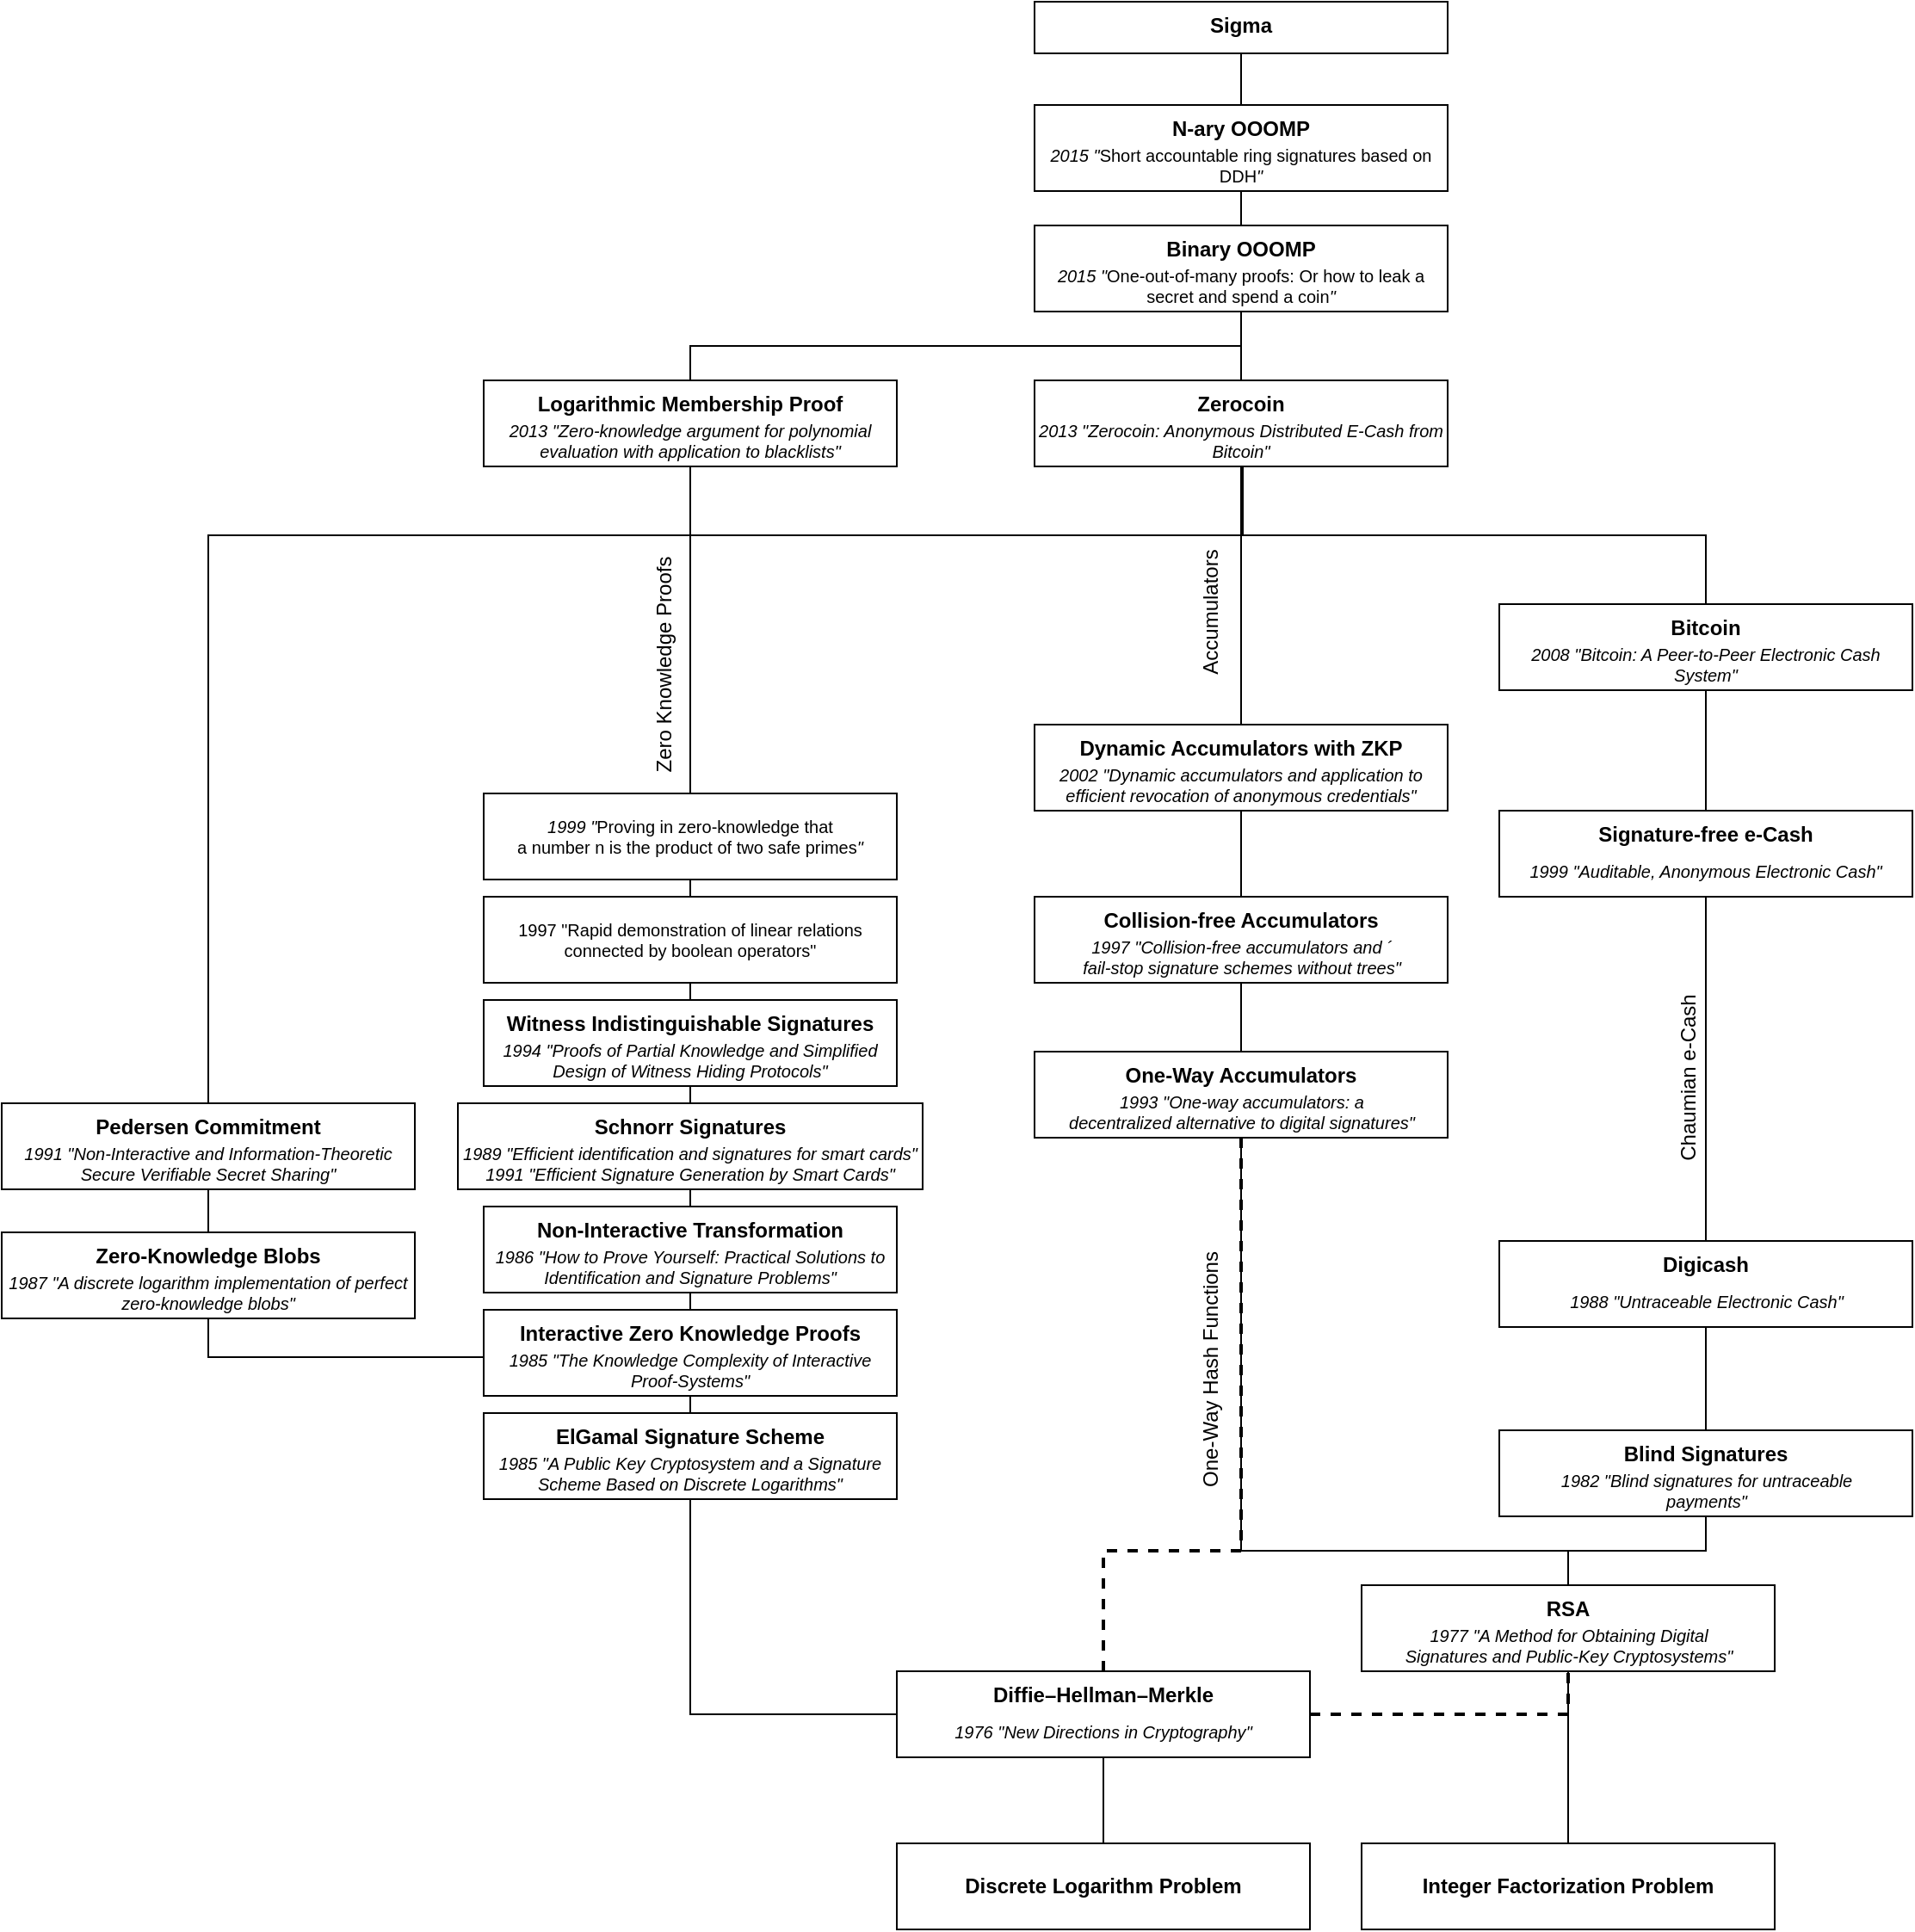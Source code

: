 <mxfile version="22.1.21" type="device">
  <diagram name="Page-1" id="_Gakuy9Rwmy7J1l9Ox4a">
    <mxGraphModel dx="1876" dy="2289" grid="1" gridSize="10" guides="1" tooltips="1" connect="1" arrows="1" fold="1" page="1" pageScale="1" pageWidth="850" pageHeight="1100" math="0" shadow="0">
      <root>
        <mxCell id="0" />
        <mxCell id="1" parent="0" />
        <mxCell id="KyD_eOTLhy94dCNybC4f-15" style="edgeStyle=orthogonalEdgeStyle;rounded=0;orthogonalLoop=1;jettySize=auto;html=1;exitX=0.5;exitY=0;exitDx=0;exitDy=0;entryX=0.5;entryY=1;entryDx=0;entryDy=0;endArrow=none;endFill=0;" parent="1" source="5OxK8GY9uhZKVVhu8Ng6-3" target="KyD_eOTLhy94dCNybC4f-4" edge="1">
          <mxGeometry relative="1" as="geometry" />
        </mxCell>
        <mxCell id="nzbw7blMAr6pjb6i6NWN-11" style="edgeStyle=orthogonalEdgeStyle;rounded=0;orthogonalLoop=1;jettySize=auto;html=1;exitX=0.5;exitY=0;exitDx=0;exitDy=0;entryX=0.5;entryY=1;entryDx=0;entryDy=0;endArrow=none;endFill=0;" parent="1" source="5OxK8GY9uhZKVVhu8Ng6-3" target="nzbw7blMAr6pjb6i6NWN-8" edge="1">
          <mxGeometry relative="1" as="geometry">
            <Array as="points">
              <mxPoint x="190" y="870" />
              <mxPoint y="870" />
            </Array>
          </mxGeometry>
        </mxCell>
        <mxCell id="5OxK8GY9uhZKVVhu8Ng6-3" value="RSA" style="rounded=0;whiteSpace=wrap;html=1;verticalAlign=top;fontStyle=1" parent="1" vertex="1">
          <mxGeometry x="70" y="890" width="240" height="50" as="geometry" />
        </mxCell>
        <mxCell id="5OxK8GY9uhZKVVhu8Ng6-4" value="&lt;div style=&quot;font-size: 10px;&quot;&gt;&lt;i style=&quot;font-size: 10px;&quot;&gt;1977 &quot;A Method for Obtaining Digital&lt;/i&gt;&lt;/div&gt;&lt;div style=&quot;font-size: 10px;&quot;&gt;&lt;i style=&quot;font-size: 10px;&quot;&gt;Signatures and Public-Key Cryptosystems&quot;&lt;/i&gt;&lt;/div&gt;" style="text;html=1;strokeColor=none;fillColor=none;align=center;verticalAlign=middle;whiteSpace=wrap;rounded=0;fontSize=10;" parent="1" vertex="1">
          <mxGeometry x="87.5" y="910" width="205" height="30" as="geometry" />
        </mxCell>
        <mxCell id="bKiuF4yFzHOzXGZw1D5E-57" style="edgeStyle=orthogonalEdgeStyle;rounded=0;orthogonalLoop=1;jettySize=auto;html=1;exitX=1;exitY=0.5;exitDx=0;exitDy=0;entryX=0.5;entryY=1;entryDx=0;entryDy=0;endArrow=none;endFill=0;strokeWidth=2;dashed=1;" parent="1" source="5OxK8GY9uhZKVVhu8Ng6-5" target="5OxK8GY9uhZKVVhu8Ng6-4" edge="1">
          <mxGeometry relative="1" as="geometry">
            <mxPoint x="330" y="1090" as="sourcePoint" />
          </mxGeometry>
        </mxCell>
        <mxCell id="nzbw7blMAr6pjb6i6NWN-13" style="edgeStyle=orthogonalEdgeStyle;rounded=0;orthogonalLoop=1;jettySize=auto;html=1;exitX=0.5;exitY=0;exitDx=0;exitDy=0;entryX=0.5;entryY=1;entryDx=0;entryDy=0;dashed=1;strokeWidth=2;endArrow=none;endFill=0;" parent="1" source="5OxK8GY9uhZKVVhu8Ng6-5" target="nzbw7blMAr6pjb6i6NWN-8" edge="1">
          <mxGeometry relative="1" as="geometry">
            <Array as="points">
              <mxPoint x="-80" y="870" />
              <mxPoint y="870" />
            </Array>
          </mxGeometry>
        </mxCell>
        <mxCell id="CaObLDD9Qa8IoBOlciWS-10" style="edgeStyle=orthogonalEdgeStyle;rounded=0;orthogonalLoop=1;jettySize=auto;html=1;exitX=0;exitY=0.5;exitDx=0;exitDy=0;entryX=0.5;entryY=1;entryDx=0;entryDy=0;endArrow=none;endFill=0;" parent="1" source="5OxK8GY9uhZKVVhu8Ng6-5" target="CaObLDD9Qa8IoBOlciWS-2" edge="1">
          <mxGeometry relative="1" as="geometry" />
        </mxCell>
        <mxCell id="5OxK8GY9uhZKVVhu8Ng6-5" value="Diffie–Hellman–Merkle" style="rounded=0;whiteSpace=wrap;html=1;verticalAlign=top;fontStyle=1" parent="1" vertex="1">
          <mxGeometry x="-200" y="940" width="240" height="50" as="geometry" />
        </mxCell>
        <mxCell id="5OxK8GY9uhZKVVhu8Ng6-6" value="&lt;div style=&quot;font-size: 10px;&quot;&gt;&lt;i style=&quot;font-size: 10px;&quot;&gt;1976 &quot;New Directions in Cryptography&lt;/i&gt;&lt;i style=&quot;background-color: initial;&quot;&gt;&quot;&lt;/i&gt;&lt;/div&gt;" style="text;html=1;strokeColor=none;fillColor=none;align=center;verticalAlign=middle;whiteSpace=wrap;rounded=0;fontSize=10;" parent="1" vertex="1">
          <mxGeometry x="-190" y="960" width="220" height="30" as="geometry" />
        </mxCell>
        <mxCell id="5OxK8GY9uhZKVVhu8Ng6-11" style="edgeStyle=orthogonalEdgeStyle;rounded=0;orthogonalLoop=1;jettySize=auto;html=1;exitX=0.5;exitY=0;exitDx=0;exitDy=0;entryX=0.5;entryY=1;entryDx=0;entryDy=0;endArrow=none;endFill=0;" parent="1" source="5OxK8GY9uhZKVVhu8Ng6-7" target="5OxK8GY9uhZKVVhu8Ng6-6" edge="1">
          <mxGeometry relative="1" as="geometry" />
        </mxCell>
        <mxCell id="5OxK8GY9uhZKVVhu8Ng6-7" value="Discrete Logarithm Problem" style="rounded=0;whiteSpace=wrap;html=1;fontStyle=1" parent="1" vertex="1">
          <mxGeometry x="-200" y="1040" width="240" height="50" as="geometry" />
        </mxCell>
        <mxCell id="bKiuF4yFzHOzXGZw1D5E-45" style="edgeStyle=orthogonalEdgeStyle;rounded=0;orthogonalLoop=1;jettySize=auto;html=1;exitX=0.5;exitY=0;exitDx=0;exitDy=0;endArrow=none;endFill=0;" parent="1" source="5OxK8GY9uhZKVVhu8Ng6-8" target="5OxK8GY9uhZKVVhu8Ng6-4" edge="1">
          <mxGeometry relative="1" as="geometry" />
        </mxCell>
        <mxCell id="5OxK8GY9uhZKVVhu8Ng6-8" value="Integer Factorization Problem" style="rounded=0;whiteSpace=wrap;html=1;fontStyle=1" parent="1" vertex="1">
          <mxGeometry x="70" y="1040" width="240" height="50" as="geometry" />
        </mxCell>
        <mxCell id="s5rz5R7kNPWqgCDR-JUC-4" style="edgeStyle=orthogonalEdgeStyle;rounded=0;orthogonalLoop=1;jettySize=auto;html=1;exitX=0.5;exitY=0;exitDx=0;exitDy=0;entryX=0.5;entryY=1;entryDx=0;entryDy=0;endArrow=none;endFill=0;" edge="1" parent="1" source="KyD_eOTLhy94dCNybC4f-1" target="s5rz5R7kNPWqgCDR-JUC-3">
          <mxGeometry relative="1" as="geometry" />
        </mxCell>
        <mxCell id="KyD_eOTLhy94dCNybC4f-1" value="Zerocoin" style="rounded=0;whiteSpace=wrap;html=1;verticalAlign=top;fontStyle=1" parent="1" vertex="1">
          <mxGeometry x="-120" y="190" width="240" height="50" as="geometry" />
        </mxCell>
        <mxCell id="KyD_eOTLhy94dCNybC4f-2" value="&lt;div style=&quot;font-size: 10px;&quot;&gt;&lt;/div&gt;&lt;i&gt;2013 &quot;Zerocoin: Anonymous Distributed E-Cash from Bitcoin&quot;&lt;br&gt;&lt;/i&gt;" style="text;html=1;strokeColor=none;fillColor=none;align=center;verticalAlign=middle;whiteSpace=wrap;rounded=0;fontSize=10;" parent="1" vertex="1">
          <mxGeometry x="-120" y="210" width="240" height="30" as="geometry" />
        </mxCell>
        <mxCell id="KyD_eOTLhy94dCNybC4f-7" style="edgeStyle=orthogonalEdgeStyle;rounded=0;orthogonalLoop=1;jettySize=auto;html=1;exitX=0.5;exitY=0;exitDx=0;exitDy=0;entryX=0.5;entryY=1;entryDx=0;entryDy=0;endArrow=none;endFill=0;" parent="1" source="KyD_eOTLhy94dCNybC4f-3" target="KyD_eOTLhy94dCNybC4f-6" edge="1">
          <mxGeometry relative="1" as="geometry" />
        </mxCell>
        <mxCell id="KyD_eOTLhy94dCNybC4f-3" value="Blind Signatures" style="rounded=0;whiteSpace=wrap;html=1;verticalAlign=top;fontStyle=1" parent="1" vertex="1">
          <mxGeometry x="150" y="800" width="240" height="50" as="geometry" />
        </mxCell>
        <mxCell id="KyD_eOTLhy94dCNybC4f-4" value="&lt;div style=&quot;font-size: 10px;&quot;&gt;&lt;i&gt;1982 &quot;Blind signatures for untraceable payments&quot;&lt;/i&gt;&lt;/div&gt;" style="text;html=1;strokeColor=none;fillColor=none;align=center;verticalAlign=middle;whiteSpace=wrap;rounded=0;fontSize=10;" parent="1" vertex="1">
          <mxGeometry x="167.5" y="820" width="205" height="30" as="geometry" />
        </mxCell>
        <mxCell id="KyD_eOTLhy94dCNybC4f-19" style="edgeStyle=orthogonalEdgeStyle;rounded=0;orthogonalLoop=1;jettySize=auto;html=1;exitX=0.5;exitY=0;exitDx=0;exitDy=0;entryX=0.5;entryY=1;entryDx=0;entryDy=0;endArrow=none;endFill=0;" parent="1" source="KyD_eOTLhy94dCNybC4f-5" target="KyD_eOTLhy94dCNybC4f-18" edge="1">
          <mxGeometry relative="1" as="geometry" />
        </mxCell>
        <mxCell id="KyD_eOTLhy94dCNybC4f-5" value="Digicash" style="rounded=0;whiteSpace=wrap;html=1;verticalAlign=top;fontStyle=1" parent="1" vertex="1">
          <mxGeometry x="150" y="690" width="240" height="50" as="geometry" />
        </mxCell>
        <mxCell id="KyD_eOTLhy94dCNybC4f-6" value="&lt;div style=&quot;font-size: 10px;&quot;&gt;&lt;i&gt;1988 &quot;Untraceable Electronic Cash&quot;&lt;/i&gt;&lt;/div&gt;" style="text;html=1;strokeColor=none;fillColor=none;align=center;verticalAlign=middle;whiteSpace=wrap;rounded=0;fontSize=10;" parent="1" vertex="1">
          <mxGeometry x="167.5" y="710" width="205" height="30" as="geometry" />
        </mxCell>
        <mxCell id="PVdPPHzCQSvvqk6dLM3M-4" style="edgeStyle=orthogonalEdgeStyle;rounded=0;orthogonalLoop=1;jettySize=auto;html=1;exitX=0.5;exitY=0;exitDx=0;exitDy=0;entryX=0.5;entryY=1;entryDx=0;entryDy=0;endArrow=none;endFill=0;" parent="1" source="KyD_eOTLhy94dCNybC4f-17" target="PVdPPHzCQSvvqk6dLM3M-2" edge="1">
          <mxGeometry relative="1" as="geometry" />
        </mxCell>
        <mxCell id="KyD_eOTLhy94dCNybC4f-17" value="Signature-free e-Cash" style="rounded=0;whiteSpace=wrap;html=1;verticalAlign=top;fontStyle=1" parent="1" vertex="1">
          <mxGeometry x="150" y="440" width="240" height="50" as="geometry" />
        </mxCell>
        <mxCell id="KyD_eOTLhy94dCNybC4f-18" value="&lt;div style=&quot;&quot;&gt;1999 &quot;Auditable, Anonymous Electronic Cash&quot;&lt;/div&gt;" style="text;html=1;strokeColor=none;fillColor=none;align=center;verticalAlign=middle;whiteSpace=wrap;rounded=0;fontSize=10;fontStyle=2" parent="1" vertex="1">
          <mxGeometry x="150" y="460" width="240" height="30" as="geometry" />
        </mxCell>
        <mxCell id="nzbw7blMAr6pjb6i6NWN-12" style="edgeStyle=orthogonalEdgeStyle;rounded=0;orthogonalLoop=1;jettySize=auto;html=1;exitX=0.5;exitY=0;exitDx=0;exitDy=0;entryX=0.5;entryY=1;entryDx=0;entryDy=0;endArrow=none;endFill=0;" parent="1" source="nzbw7blMAr6pjb6i6NWN-3" target="KyD_eOTLhy94dCNybC4f-2" edge="1">
          <mxGeometry relative="1" as="geometry" />
        </mxCell>
        <mxCell id="nzbw7blMAr6pjb6i6NWN-3" value="Dynamic Accumulators with ZKP" style="rounded=0;whiteSpace=wrap;html=1;verticalAlign=top;fontStyle=1" parent="1" vertex="1">
          <mxGeometry x="-120" y="390" width="240" height="50" as="geometry" />
        </mxCell>
        <mxCell id="nzbw7blMAr6pjb6i6NWN-4" value="&lt;div style=&quot;font-size: 10px;&quot;&gt;&lt;span&gt;2002 &quot;&lt;/span&gt;Dynamic accumulators&amp;nbsp;&lt;span style=&quot;background-color: initial;&quot;&gt;and application to efficient revocation of anonymous credentials&quot;&lt;/span&gt;&lt;/div&gt;" style="text;html=1;strokeColor=none;fillColor=none;align=center;verticalAlign=middle;whiteSpace=wrap;rounded=0;fontSize=10;fontStyle=2" parent="1" vertex="1">
          <mxGeometry x="-120" y="410" width="240" height="30" as="geometry" />
        </mxCell>
        <mxCell id="nzbw7blMAr6pjb6i6NWN-10" style="edgeStyle=orthogonalEdgeStyle;rounded=0;orthogonalLoop=1;jettySize=auto;html=1;exitX=0.5;exitY=0;exitDx=0;exitDy=0;endArrow=none;endFill=0;" parent="1" source="nzbw7blMAr6pjb6i6NWN-5" target="nzbw7blMAr6pjb6i6NWN-4" edge="1">
          <mxGeometry relative="1" as="geometry" />
        </mxCell>
        <mxCell id="nzbw7blMAr6pjb6i6NWN-5" value="Collision-free Accumulators" style="rounded=0;whiteSpace=wrap;html=1;verticalAlign=top;fontStyle=1" parent="1" vertex="1">
          <mxGeometry x="-120" y="490" width="240" height="50" as="geometry" />
        </mxCell>
        <mxCell id="nzbw7blMAr6pjb6i6NWN-6" value="&lt;div style=&quot;font-size: 10px;&quot;&gt;&lt;span&gt;1997 &quot;&lt;/span&gt;Collision-free accumulators and ´&lt;/div&gt;&lt;div&gt;fail-stop signature schemes without trees&quot;&lt;/div&gt;" style="text;html=1;strokeColor=none;fillColor=none;align=center;verticalAlign=middle;whiteSpace=wrap;rounded=0;fontSize=10;fontStyle=2" parent="1" vertex="1">
          <mxGeometry x="-102.5" y="510" width="205" height="30" as="geometry" />
        </mxCell>
        <mxCell id="nzbw7blMAr6pjb6i6NWN-9" style="edgeStyle=orthogonalEdgeStyle;rounded=0;orthogonalLoop=1;jettySize=auto;html=1;exitX=0.5;exitY=0;exitDx=0;exitDy=0;entryX=0.5;entryY=1;entryDx=0;entryDy=0;endArrow=none;endFill=0;" parent="1" source="nzbw7blMAr6pjb6i6NWN-7" target="nzbw7blMAr6pjb6i6NWN-6" edge="1">
          <mxGeometry relative="1" as="geometry" />
        </mxCell>
        <mxCell id="nzbw7blMAr6pjb6i6NWN-7" value="One-Way Accumulators" style="rounded=0;whiteSpace=wrap;html=1;verticalAlign=top;fontStyle=1" parent="1" vertex="1">
          <mxGeometry x="-120" y="580" width="240" height="50" as="geometry" />
        </mxCell>
        <mxCell id="nzbw7blMAr6pjb6i6NWN-8" value="&lt;div style=&quot;font-size: 10px;&quot;&gt;&lt;span&gt;1993 &quot;&lt;/span&gt;One-way accumulators: a&lt;/div&gt;&lt;div&gt;decentralized alternative to digital signatures&quot;&lt;/div&gt;" style="text;html=1;strokeColor=none;fillColor=none;align=center;verticalAlign=middle;whiteSpace=wrap;rounded=0;fontSize=10;fontStyle=2" parent="1" vertex="1">
          <mxGeometry x="-102.5" y="600" width="205" height="30" as="geometry" />
        </mxCell>
        <mxCell id="nzbw7blMAr6pjb6i6NWN-14" value="One-Way Hash Functions" style="text;html=1;strokeColor=none;fillColor=none;align=center;verticalAlign=middle;whiteSpace=wrap;rounded=0;rotation=-90;" parent="1" vertex="1">
          <mxGeometry x="-102.5" y="750" width="170" height="30" as="geometry" />
        </mxCell>
        <mxCell id="nzbw7blMAr6pjb6i6NWN-15" value="Chaumian e-Cash" style="text;html=1;strokeColor=none;fillColor=none;align=center;verticalAlign=middle;whiteSpace=wrap;rounded=0;rotation=-90;" parent="1" vertex="1">
          <mxGeometry x="200" y="580" width="120" height="30" as="geometry" />
        </mxCell>
        <mxCell id="nzbw7blMAr6pjb6i6NWN-20" value="Accumulators" style="text;html=1;strokeColor=none;fillColor=none;align=center;verticalAlign=middle;whiteSpace=wrap;rounded=0;rotation=-90;" parent="1" vertex="1">
          <mxGeometry x="-102.5" y="310" width="170" height="30" as="geometry" />
        </mxCell>
        <mxCell id="PVdPPHzCQSvvqk6dLM3M-5" style="edgeStyle=orthogonalEdgeStyle;rounded=0;orthogonalLoop=1;jettySize=auto;html=1;exitX=0.5;exitY=0;exitDx=0;exitDy=0;entryX=0.5;entryY=1;entryDx=0;entryDy=0;endArrow=none;endFill=0;" parent="1" source="PVdPPHzCQSvvqk6dLM3M-1" target="KyD_eOTLhy94dCNybC4f-2" edge="1">
          <mxGeometry relative="1" as="geometry" />
        </mxCell>
        <mxCell id="PVdPPHzCQSvvqk6dLM3M-1" value="Bitcoin" style="rounded=0;whiteSpace=wrap;html=1;verticalAlign=top;fontStyle=1" parent="1" vertex="1">
          <mxGeometry x="150" y="320" width="240" height="50" as="geometry" />
        </mxCell>
        <mxCell id="PVdPPHzCQSvvqk6dLM3M-2" value="&lt;div style=&quot;font-size: 10px;&quot;&gt;&lt;/div&gt;&lt;i&gt;2008 &quot;Bitcoin: A Peer-to-Peer Electronic Cash System&quot;&lt;br&gt;&lt;/i&gt;" style="text;html=1;strokeColor=none;fillColor=none;align=center;verticalAlign=middle;whiteSpace=wrap;rounded=0;fontSize=10;" parent="1" vertex="1">
          <mxGeometry x="150" y="340" width="240" height="30" as="geometry" />
        </mxCell>
        <mxCell id="CaObLDD9Qa8IoBOlciWS-11" style="edgeStyle=orthogonalEdgeStyle;rounded=0;orthogonalLoop=1;jettySize=auto;html=1;exitX=0.5;exitY=0;exitDx=0;exitDy=0;entryX=0.5;entryY=1;entryDx=0;entryDy=0;endArrow=none;endFill=0;" parent="1" source="CaObLDD9Qa8IoBOlciWS-1" target="CaObLDD9Qa8IoBOlciWS-5" edge="1">
          <mxGeometry relative="1" as="geometry" />
        </mxCell>
        <mxCell id="CaObLDD9Qa8IoBOlciWS-1" value="ElGamal Signature Scheme" style="rounded=0;whiteSpace=wrap;html=1;verticalAlign=top;fontStyle=1" parent="1" vertex="1">
          <mxGeometry x="-440" y="790" width="240" height="50" as="geometry" />
        </mxCell>
        <mxCell id="CaObLDD9Qa8IoBOlciWS-2" value="1985 &quot;A Public Key Cryptosystem and a Signature Scheme Based on Discrete Logarithms&quot;" style="text;html=1;strokeColor=none;fillColor=none;align=center;verticalAlign=middle;whiteSpace=wrap;rounded=0;fontSize=10;fontStyle=2" parent="1" vertex="1">
          <mxGeometry x="-440" y="810" width="240" height="30" as="geometry" />
        </mxCell>
        <mxCell id="CaObLDD9Qa8IoBOlciWS-3" style="edgeStyle=orthogonalEdgeStyle;rounded=0;orthogonalLoop=1;jettySize=auto;html=1;exitX=0.5;exitY=0;exitDx=0;exitDy=0;entryX=0.5;entryY=1;entryDx=0;entryDy=0;endArrow=none;endFill=0;" parent="1" source="CaObLDD9Qa8IoBOlciWS-4" target="CaObLDD9Qa8IoBOlciWS-7" edge="1">
          <mxGeometry relative="1" as="geometry" />
        </mxCell>
        <mxCell id="CaObLDD9Qa8IoBOlciWS-4" value="Interactive Zero Knowledge Proofs" style="rounded=0;whiteSpace=wrap;html=1;verticalAlign=top;fontStyle=1" parent="1" vertex="1">
          <mxGeometry x="-440" y="730" width="240" height="50" as="geometry" />
        </mxCell>
        <mxCell id="CaObLDD9Qa8IoBOlciWS-19" style="edgeStyle=orthogonalEdgeStyle;rounded=0;orthogonalLoop=1;jettySize=auto;html=1;exitX=0;exitY=0.25;exitDx=0;exitDy=0;entryX=0.5;entryY=1;entryDx=0;entryDy=0;endArrow=none;endFill=0;" parent="1" source="CaObLDD9Qa8IoBOlciWS-5" target="CaObLDD9Qa8IoBOlciWS-18" edge="1">
          <mxGeometry relative="1" as="geometry" />
        </mxCell>
        <mxCell id="CaObLDD9Qa8IoBOlciWS-5" value="&lt;span style=&quot;background-color: initial;&quot;&gt;1985 &quot;The Knowledge Complexity of Interactive Proof-Systems&quot;&lt;br&gt;&lt;/span&gt;" style="text;html=1;strokeColor=none;fillColor=none;align=center;verticalAlign=middle;whiteSpace=wrap;rounded=0;fontSize=10;fontStyle=2" parent="1" vertex="1">
          <mxGeometry x="-440" y="750" width="240" height="30" as="geometry" />
        </mxCell>
        <mxCell id="CaObLDD9Qa8IoBOlciWS-12" style="edgeStyle=orthogonalEdgeStyle;rounded=0;orthogonalLoop=1;jettySize=auto;html=1;exitX=0.5;exitY=0;exitDx=0;exitDy=0;entryX=0.5;entryY=1;entryDx=0;entryDy=0;endArrow=none;endFill=0;" parent="1" source="CaObLDD9Qa8IoBOlciWS-6" target="CaObLDD9Qa8IoBOlciWS-9" edge="1">
          <mxGeometry relative="1" as="geometry" />
        </mxCell>
        <mxCell id="CaObLDD9Qa8IoBOlciWS-6" value="Non-Interactive Transformation" style="rounded=0;whiteSpace=wrap;html=1;verticalAlign=top;fontStyle=1" parent="1" vertex="1">
          <mxGeometry x="-440" y="670" width="240" height="50" as="geometry" />
        </mxCell>
        <mxCell id="CaObLDD9Qa8IoBOlciWS-7" value="&lt;span style=&quot;background-color: initial;&quot;&gt;1986 &quot;How to Prove Yourself: Practical Solutions to Identification and Signature Problems&quot;&lt;br&gt;&lt;/span&gt;" style="text;html=1;strokeColor=none;fillColor=none;align=center;verticalAlign=middle;whiteSpace=wrap;rounded=0;fontSize=10;fontStyle=2" parent="1" vertex="1">
          <mxGeometry x="-440" y="690" width="240" height="30" as="geometry" />
        </mxCell>
        <mxCell id="CaObLDD9Qa8IoBOlciWS-24" style="edgeStyle=orthogonalEdgeStyle;rounded=0;orthogonalLoop=1;jettySize=auto;html=1;exitX=0.5;exitY=0;exitDx=0;exitDy=0;entryX=0.5;entryY=1;entryDx=0;entryDy=0;endArrow=none;endFill=0;" parent="1" source="CaObLDD9Qa8IoBOlciWS-8" target="CaObLDD9Qa8IoBOlciWS-21" edge="1">
          <mxGeometry relative="1" as="geometry" />
        </mxCell>
        <mxCell id="CaObLDD9Qa8IoBOlciWS-8" value="Schnorr Signatures" style="rounded=0;whiteSpace=wrap;html=1;verticalAlign=top;fontStyle=1" parent="1" vertex="1">
          <mxGeometry x="-455" y="610" width="270" height="50" as="geometry" />
        </mxCell>
        <mxCell id="CaObLDD9Qa8IoBOlciWS-9" value="&lt;div style=&quot;font-size: 10px;&quot;&gt;&lt;/div&gt;&lt;i&gt;1989 &quot;Efficient identification and signatures for smart cards&quot;&lt;br&gt;1991 &quot;Efficient Signature Generation by Smart Cards&quot;&lt;br&gt;&lt;/i&gt;" style="text;html=1;strokeColor=none;fillColor=none;align=center;verticalAlign=middle;whiteSpace=wrap;rounded=0;fontSize=10;" parent="1" vertex="1">
          <mxGeometry x="-455" y="630" width="270" height="30" as="geometry" />
        </mxCell>
        <mxCell id="CaObLDD9Qa8IoBOlciWS-33" style="edgeStyle=orthogonalEdgeStyle;rounded=0;orthogonalLoop=1;jettySize=auto;html=1;exitX=0.5;exitY=0;exitDx=0;exitDy=0;endArrow=none;endFill=0;" parent="1" source="CaObLDD9Qa8IoBOlciWS-14" edge="1">
          <mxGeometry relative="1" as="geometry">
            <mxPoint y="240" as="targetPoint" />
            <Array as="points">
              <mxPoint x="-600" y="280" />
              <mxPoint x="1" y="280" />
            </Array>
          </mxGeometry>
        </mxCell>
        <mxCell id="CaObLDD9Qa8IoBOlciWS-14" value="Pedersen Commitment" style="rounded=0;whiteSpace=wrap;html=1;verticalAlign=top;fontStyle=1" parent="1" vertex="1">
          <mxGeometry x="-720" y="610" width="240" height="50" as="geometry" />
        </mxCell>
        <mxCell id="CaObLDD9Qa8IoBOlciWS-15" value="1991 &quot;Non-Interactive and Information-Theoretic Secure Verifiable Secret Sharing&quot;" style="text;html=1;strokeColor=none;fillColor=none;align=center;verticalAlign=middle;whiteSpace=wrap;rounded=0;fontSize=10;fontStyle=2" parent="1" vertex="1">
          <mxGeometry x="-720" y="630" width="240" height="30" as="geometry" />
        </mxCell>
        <mxCell id="CaObLDD9Qa8IoBOlciWS-16" style="edgeStyle=orthogonalEdgeStyle;rounded=0;orthogonalLoop=1;jettySize=auto;html=1;exitX=0.5;exitY=0;exitDx=0;exitDy=0;entryX=0.5;entryY=1;entryDx=0;entryDy=0;endArrow=none;endFill=0;" parent="1" source="CaObLDD9Qa8IoBOlciWS-17" target="CaObLDD9Qa8IoBOlciWS-15" edge="1">
          <mxGeometry relative="1" as="geometry" />
        </mxCell>
        <mxCell id="CaObLDD9Qa8IoBOlciWS-17" value=" Zero-Knowledge Blobs" style="rounded=0;whiteSpace=wrap;html=1;verticalAlign=top;fontStyle=1" parent="1" vertex="1">
          <mxGeometry x="-720" y="685" width="240" height="50" as="geometry" />
        </mxCell>
        <mxCell id="CaObLDD9Qa8IoBOlciWS-18" value="1987 &quot;A discrete logarithm implementation of perfect zero-knowledge blobs&quot;" style="text;html=1;strokeColor=none;fillColor=none;align=center;verticalAlign=middle;whiteSpace=wrap;rounded=0;fontSize=10;fontStyle=2" parent="1" vertex="1">
          <mxGeometry x="-720" y="705" width="240" height="30" as="geometry" />
        </mxCell>
        <mxCell id="CaObLDD9Qa8IoBOlciWS-27" style="edgeStyle=orthogonalEdgeStyle;rounded=0;orthogonalLoop=1;jettySize=auto;html=1;exitX=0.5;exitY=0;exitDx=0;exitDy=0;entryX=0.5;entryY=1;entryDx=0;entryDy=0;endArrow=none;endFill=0;" parent="1" source="CaObLDD9Qa8IoBOlciWS-20" target="CaObLDD9Qa8IoBOlciWS-26" edge="1">
          <mxGeometry relative="1" as="geometry" />
        </mxCell>
        <mxCell id="CaObLDD9Qa8IoBOlciWS-20" value="Witness Indistinguishable Signatures" style="rounded=0;whiteSpace=wrap;html=1;verticalAlign=top;fontStyle=1" parent="1" vertex="1">
          <mxGeometry x="-440" y="550" width="240" height="50" as="geometry" />
        </mxCell>
        <mxCell id="CaObLDD9Qa8IoBOlciWS-21" value="&lt;div style=&quot;font-size: 10px;&quot;&gt;&lt;/div&gt;&lt;i&gt;1994 &quot;Proofs of Partial Knowledge and Simplified&lt;div&gt;Design of Witness Hiding Protocols&quot;&lt;/div&gt;&lt;/i&gt;" style="text;html=1;strokeColor=none;fillColor=none;align=center;verticalAlign=middle;whiteSpace=wrap;rounded=0;fontSize=10;" parent="1" vertex="1">
          <mxGeometry x="-440" y="570" width="240" height="30" as="geometry" />
        </mxCell>
        <mxCell id="CaObLDD9Qa8IoBOlciWS-30" style="edgeStyle=orthogonalEdgeStyle;rounded=0;orthogonalLoop=1;jettySize=auto;html=1;exitX=0.5;exitY=0;exitDx=0;exitDy=0;entryX=1;entryY=1;entryDx=0;entryDy=0;endArrow=none;endFill=0;" parent="1" edge="1">
          <mxGeometry relative="1" as="geometry">
            <mxPoint x="-317" y="430" as="sourcePoint" />
            <mxPoint x="0.5" y="240" as="targetPoint" />
            <Array as="points">
              <mxPoint x="-320" y="430" />
              <mxPoint x="-320" y="280" />
              <mxPoint x="1" y="280" />
            </Array>
          </mxGeometry>
        </mxCell>
        <mxCell id="s5rz5R7kNPWqgCDR-JUC-13" style="edgeStyle=orthogonalEdgeStyle;rounded=0;orthogonalLoop=1;jettySize=auto;html=1;exitX=0.5;exitY=0;exitDx=0;exitDy=0;endArrow=none;endFill=0;" edge="1" parent="1" source="CaObLDD9Qa8IoBOlciWS-22">
          <mxGeometry relative="1" as="geometry">
            <mxPoint x="-320" y="190" as="targetPoint" />
          </mxGeometry>
        </mxCell>
        <mxCell id="CaObLDD9Qa8IoBOlciWS-22" value="" style="rounded=0;whiteSpace=wrap;html=1;verticalAlign=top;fontStyle=1" parent="1" vertex="1">
          <mxGeometry x="-440" y="430" width="240" height="50" as="geometry" />
        </mxCell>
        <mxCell id="CaObLDD9Qa8IoBOlciWS-23" value="&lt;div style=&quot;font-size: 10px;&quot;&gt;&lt;/div&gt;&lt;i&gt;1999 &quot;&lt;/i&gt;Proving in zero-knowledge that&lt;br&gt;a number n is the product of two safe primes&lt;span style=&quot;font-style: italic; background-color: initial;&quot;&gt;&quot;&lt;/span&gt;" style="text;html=1;strokeColor=none;fillColor=none;align=center;verticalAlign=middle;whiteSpace=wrap;rounded=0;fontSize=10;" parent="1" vertex="1">
          <mxGeometry x="-440" y="440" width="240" height="30" as="geometry" />
        </mxCell>
        <mxCell id="CaObLDD9Qa8IoBOlciWS-34" style="edgeStyle=orthogonalEdgeStyle;rounded=0;orthogonalLoop=1;jettySize=auto;html=1;exitX=0.5;exitY=0;exitDx=0;exitDy=0;entryX=0.5;entryY=1;entryDx=0;entryDy=0;endArrow=none;endFill=0;" parent="1" source="CaObLDD9Qa8IoBOlciWS-25" target="CaObLDD9Qa8IoBOlciWS-22" edge="1">
          <mxGeometry relative="1" as="geometry" />
        </mxCell>
        <mxCell id="CaObLDD9Qa8IoBOlciWS-25" value="" style="rounded=0;whiteSpace=wrap;html=1;verticalAlign=top;fontStyle=1" parent="1" vertex="1">
          <mxGeometry x="-440" y="490" width="240" height="50" as="geometry" />
        </mxCell>
        <mxCell id="CaObLDD9Qa8IoBOlciWS-26" value="&lt;div style=&quot;font-size: 10px;&quot;&gt;&lt;/div&gt;1997 &quot;Rapid demonstration of linear relations connected by boolean operators&quot;" style="text;html=1;strokeColor=none;fillColor=none;align=center;verticalAlign=middle;whiteSpace=wrap;rounded=0;fontSize=10;" parent="1" vertex="1">
          <mxGeometry x="-440" y="500" width="240" height="30" as="geometry" />
        </mxCell>
        <mxCell id="CaObLDD9Qa8IoBOlciWS-32" value="Zero Knowledge Proofs" style="text;html=1;strokeColor=none;fillColor=none;align=center;verticalAlign=middle;whiteSpace=wrap;rounded=0;rotation=-90;" parent="1" vertex="1">
          <mxGeometry x="-420" y="340" width="170" height="30" as="geometry" />
        </mxCell>
        <mxCell id="s5rz5R7kNPWqgCDR-JUC-8" style="edgeStyle=orthogonalEdgeStyle;rounded=0;orthogonalLoop=1;jettySize=auto;html=1;exitX=0.5;exitY=0;exitDx=0;exitDy=0;entryX=0.5;entryY=1;entryDx=0;entryDy=0;endArrow=none;endFill=0;" edge="1" parent="1" source="s5rz5R7kNPWqgCDR-JUC-2" target="s5rz5R7kNPWqgCDR-JUC-6">
          <mxGeometry relative="1" as="geometry" />
        </mxCell>
        <mxCell id="s5rz5R7kNPWqgCDR-JUC-2" value="Binary OOOMP" style="rounded=0;whiteSpace=wrap;html=1;verticalAlign=top;fontStyle=1" vertex="1" parent="1">
          <mxGeometry x="-120" y="100" width="240" height="50" as="geometry" />
        </mxCell>
        <mxCell id="s5rz5R7kNPWqgCDR-JUC-3" value="&lt;div style=&quot;font-size: 10px;&quot;&gt;&lt;/div&gt;&lt;i&gt;2015 &quot;&lt;/i&gt;One-out-of-many proofs: Or how to leak a secret and spend a coin&lt;i style=&quot;background-color: initial;&quot;&gt;&quot;&lt;/i&gt;" style="text;html=1;strokeColor=none;fillColor=none;align=center;verticalAlign=middle;whiteSpace=wrap;rounded=0;fontSize=10;" vertex="1" parent="1">
          <mxGeometry x="-120" y="120" width="240" height="30" as="geometry" />
        </mxCell>
        <mxCell id="s5rz5R7kNPWqgCDR-JUC-11" style="edgeStyle=orthogonalEdgeStyle;rounded=0;orthogonalLoop=1;jettySize=auto;html=1;exitX=0.5;exitY=0;exitDx=0;exitDy=0;entryX=0.5;entryY=1;entryDx=0;entryDy=0;endArrow=none;endFill=0;" edge="1" parent="1" source="s5rz5R7kNPWqgCDR-JUC-5" target="s5rz5R7kNPWqgCDR-JUC-9">
          <mxGeometry relative="1" as="geometry" />
        </mxCell>
        <mxCell id="s5rz5R7kNPWqgCDR-JUC-5" value="N-ary OOOMP" style="rounded=0;whiteSpace=wrap;html=1;verticalAlign=top;fontStyle=1" vertex="1" parent="1">
          <mxGeometry x="-120" y="30" width="240" height="50" as="geometry" />
        </mxCell>
        <mxCell id="s5rz5R7kNPWqgCDR-JUC-6" value="&lt;div style=&quot;font-size: 10px;&quot;&gt;&lt;/div&gt;&lt;i&gt;2015 &quot;&lt;/i&gt;Short accountable ring signatures based on DDH&lt;i style=&quot;background-color: initial;&quot;&gt;&quot;&lt;/i&gt;" style="text;html=1;strokeColor=none;fillColor=none;align=center;verticalAlign=middle;whiteSpace=wrap;rounded=0;fontSize=10;" vertex="1" parent="1">
          <mxGeometry x="-120" y="50" width="240" height="30" as="geometry" />
        </mxCell>
        <mxCell id="s5rz5R7kNPWqgCDR-JUC-9" value="Sigma" style="rounded=0;whiteSpace=wrap;html=1;verticalAlign=top;fontStyle=1" vertex="1" parent="1">
          <mxGeometry x="-120" y="-30" width="240" height="30" as="geometry" />
        </mxCell>
        <mxCell id="s5rz5R7kNPWqgCDR-JUC-17" style="edgeStyle=orthogonalEdgeStyle;rounded=0;orthogonalLoop=1;jettySize=auto;html=1;exitX=0.5;exitY=0;exitDx=0;exitDy=0;entryX=0.5;entryY=1;entryDx=0;entryDy=0;endArrow=none;endFill=0;" edge="1" parent="1" source="s5rz5R7kNPWqgCDR-JUC-14" target="s5rz5R7kNPWqgCDR-JUC-3">
          <mxGeometry relative="1" as="geometry" />
        </mxCell>
        <mxCell id="s5rz5R7kNPWqgCDR-JUC-14" value="Logarithmic Membership Proof" style="rounded=0;whiteSpace=wrap;html=1;verticalAlign=top;fontStyle=1" vertex="1" parent="1">
          <mxGeometry x="-440" y="190" width="240" height="50" as="geometry" />
        </mxCell>
        <mxCell id="s5rz5R7kNPWqgCDR-JUC-15" value="&lt;div style=&quot;font-size: 10px;&quot;&gt;&lt;/div&gt;&lt;i&gt;2013 &quot;&lt;/i&gt;&lt;i&gt;Zero-knowledge argument for polynomial&lt;/i&gt;&lt;div&gt;&lt;i&gt;evaluation with application to blacklists&quot;&lt;/i&gt;&lt;/div&gt;" style="text;html=1;strokeColor=none;fillColor=none;align=center;verticalAlign=middle;whiteSpace=wrap;rounded=0;fontSize=10;" vertex="1" parent="1">
          <mxGeometry x="-440" y="210" width="240" height="30" as="geometry" />
        </mxCell>
      </root>
    </mxGraphModel>
  </diagram>
</mxfile>
